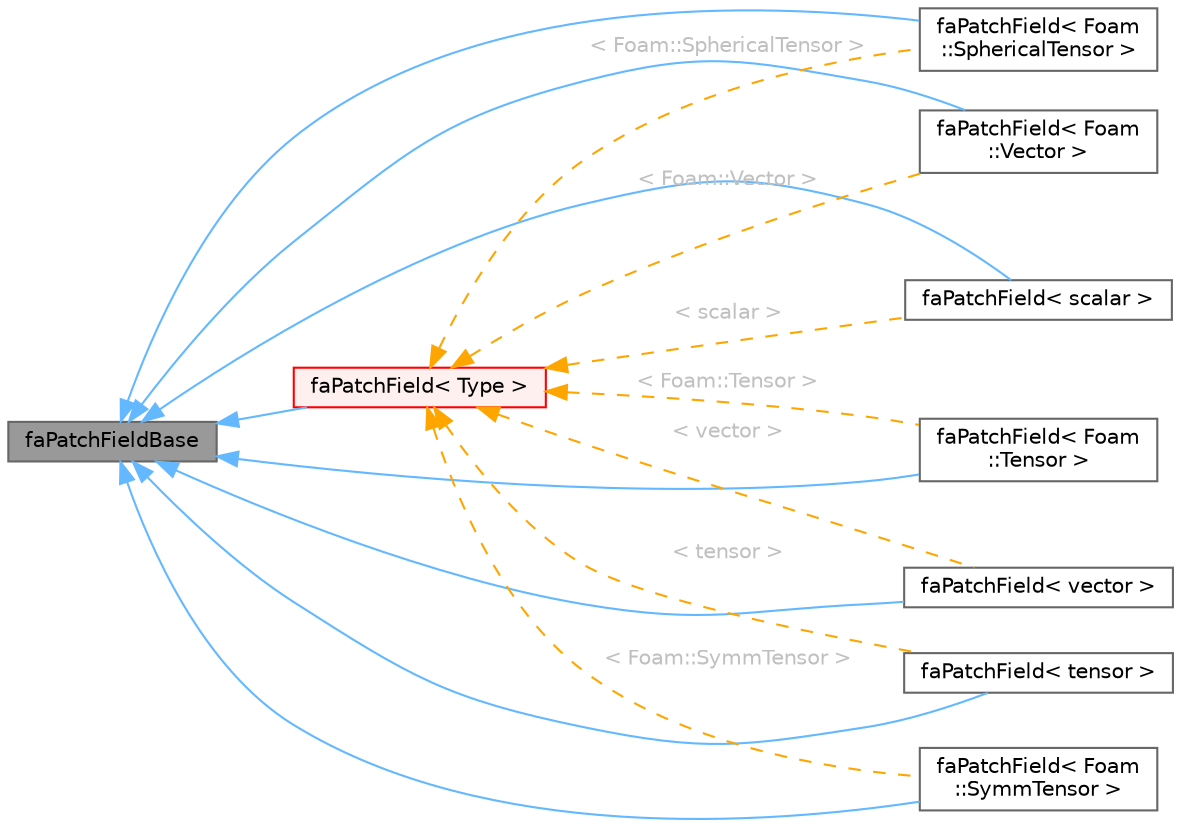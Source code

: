 digraph "faPatchFieldBase"
{
 // LATEX_PDF_SIZE
  bgcolor="transparent";
  edge [fontname=Helvetica,fontsize=10,labelfontname=Helvetica,labelfontsize=10];
  node [fontname=Helvetica,fontsize=10,shape=box,height=0.2,width=0.4];
  rankdir="LR";
  Node1 [id="Node000001",label="faPatchFieldBase",height=0.2,width=0.4,color="gray40", fillcolor="grey60", style="filled", fontcolor="black",tooltip=" "];
  Node1 -> Node2 [id="edge1_Node000001_Node000002",dir="back",color="steelblue1",style="solid",tooltip=" "];
  Node2 [id="Node000002",label="faPatchField\< scalar \>",height=0.2,width=0.4,color="gray40", fillcolor="white", style="filled",URL="$classFoam_1_1faPatchField.html",tooltip=" "];
  Node1 -> Node3 [id="edge2_Node000001_Node000003",dir="back",color="steelblue1",style="solid",tooltip=" "];
  Node3 [id="Node000003",label="faPatchField\< Foam\l::Vector \>",height=0.2,width=0.4,color="gray40", fillcolor="white", style="filled",URL="$classFoam_1_1faPatchField.html",tooltip=" "];
  Node1 -> Node4 [id="edge3_Node000001_Node000004",dir="back",color="steelblue1",style="solid",tooltip=" "];
  Node4 [id="Node000004",label="faPatchField\< Foam\l::SphericalTensor \>",height=0.2,width=0.4,color="gray40", fillcolor="white", style="filled",URL="$classFoam_1_1faPatchField.html",tooltip=" "];
  Node1 -> Node5 [id="edge4_Node000001_Node000005",dir="back",color="steelblue1",style="solid",tooltip=" "];
  Node5 [id="Node000005",label="faPatchField\< Foam\l::SymmTensor \>",height=0.2,width=0.4,color="gray40", fillcolor="white", style="filled",URL="$classFoam_1_1faPatchField.html",tooltip=" "];
  Node1 -> Node6 [id="edge5_Node000001_Node000006",dir="back",color="steelblue1",style="solid",tooltip=" "];
  Node6 [id="Node000006",label="faPatchField\< Foam\l::Tensor \>",height=0.2,width=0.4,color="gray40", fillcolor="white", style="filled",URL="$classFoam_1_1faPatchField.html",tooltip=" "];
  Node1 -> Node7 [id="edge6_Node000001_Node000007",dir="back",color="steelblue1",style="solid",tooltip=" "];
  Node7 [id="Node000007",label="faPatchField\< tensor \>",height=0.2,width=0.4,color="gray40", fillcolor="white", style="filled",URL="$classFoam_1_1faPatchField.html",tooltip=" "];
  Node1 -> Node8 [id="edge7_Node000001_Node000008",dir="back",color="steelblue1",style="solid",tooltip=" "];
  Node8 [id="Node000008",label="faPatchField\< vector \>",height=0.2,width=0.4,color="gray40", fillcolor="white", style="filled",URL="$classFoam_1_1faPatchField.html",tooltip=" "];
  Node1 -> Node9 [id="edge8_Node000001_Node000009",dir="back",color="steelblue1",style="solid",tooltip=" "];
  Node9 [id="Node000009",label="faPatchField\< Type \>",height=0.2,width=0.4,color="red", fillcolor="#FFF0F0", style="filled",URL="$classFoam_1_1faPatchField.html",tooltip="faPatchField<Type> abstract base class. This class gives a fat-interface to all derived classes cover..."];
  Node9 -> Node2 [id="edge9_Node000009_Node000002",dir="back",color="orange",style="dashed",tooltip=" ",label=" \< scalar \>",fontcolor="grey" ];
  Node9 -> Node3 [id="edge10_Node000009_Node000003",dir="back",color="orange",style="dashed",tooltip=" ",label=" \< Foam::Vector \>",fontcolor="grey" ];
  Node9 -> Node4 [id="edge11_Node000009_Node000004",dir="back",color="orange",style="dashed",tooltip=" ",label=" \< Foam::SphericalTensor \>",fontcolor="grey" ];
  Node9 -> Node5 [id="edge12_Node000009_Node000005",dir="back",color="orange",style="dashed",tooltip=" ",label=" \< Foam::SymmTensor \>",fontcolor="grey" ];
  Node9 -> Node6 [id="edge13_Node000009_Node000006",dir="back",color="orange",style="dashed",tooltip=" ",label=" \< Foam::Tensor \>",fontcolor="grey" ];
  Node9 -> Node7 [id="edge14_Node000009_Node000007",dir="back",color="orange",style="dashed",tooltip=" ",label=" \< tensor \>",fontcolor="grey" ];
  Node9 -> Node8 [id="edge15_Node000009_Node000008",dir="back",color="orange",style="dashed",tooltip=" ",label=" \< vector \>",fontcolor="grey" ];
}
